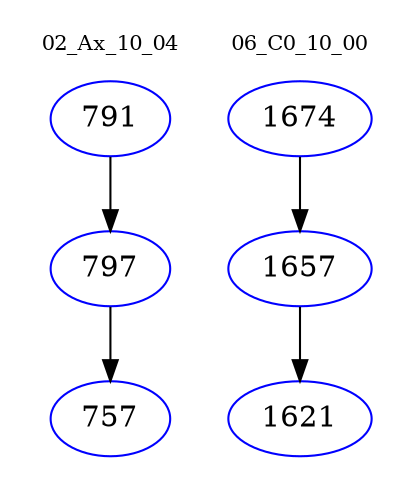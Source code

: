 digraph{
subgraph cluster_0 {
color = white
label = "02_Ax_10_04";
fontsize=10;
T0_791 [label="791", color="blue"]
T0_791 -> T0_797 [color="black"]
T0_797 [label="797", color="blue"]
T0_797 -> T0_757 [color="black"]
T0_757 [label="757", color="blue"]
}
subgraph cluster_1 {
color = white
label = "06_C0_10_00";
fontsize=10;
T1_1674 [label="1674", color="blue"]
T1_1674 -> T1_1657 [color="black"]
T1_1657 [label="1657", color="blue"]
T1_1657 -> T1_1621 [color="black"]
T1_1621 [label="1621", color="blue"]
}
}
